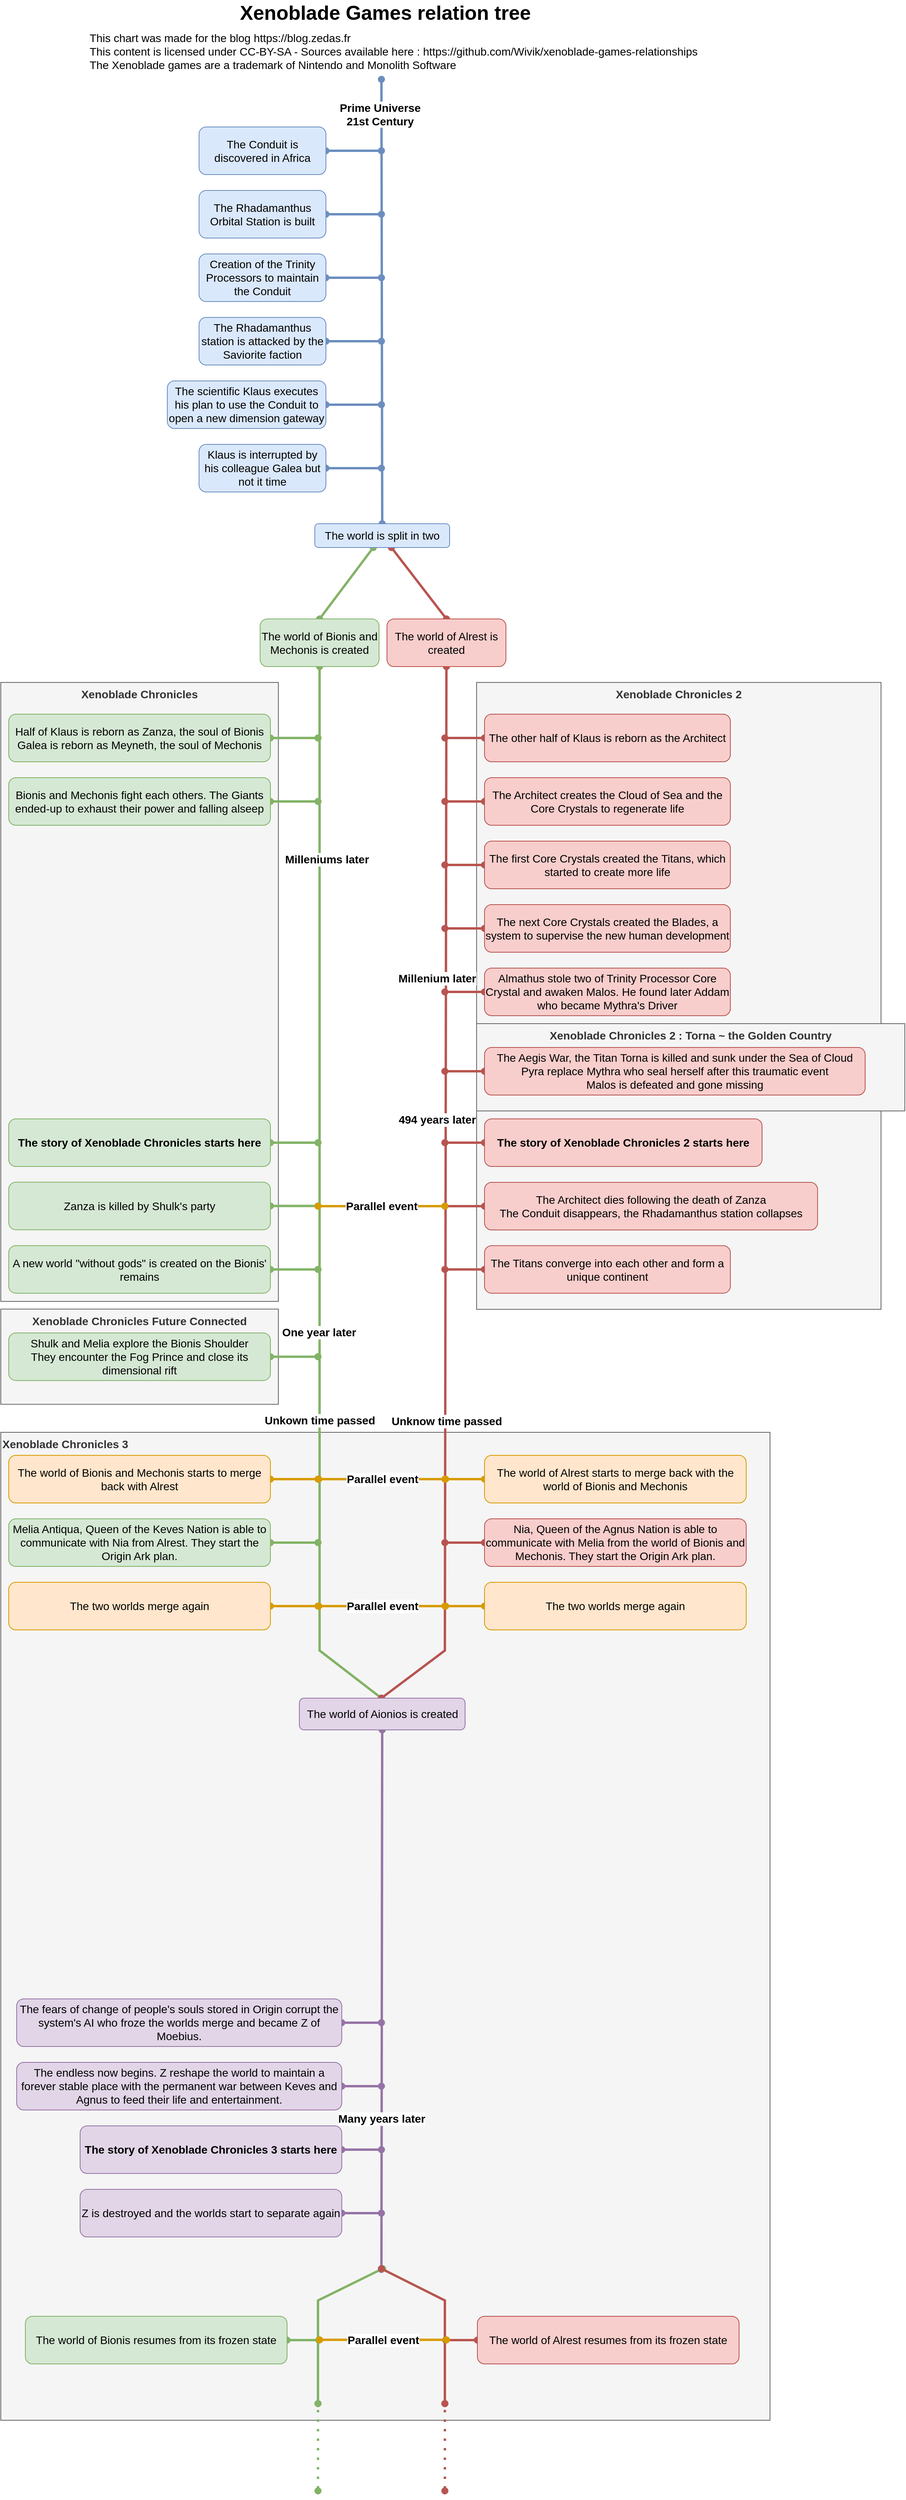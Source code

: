 <mxfile version="21.2.1" type="github">
  <diagram id="g0gpbgOEyBxve5Y06RnL" name="Page-1">
    <mxGraphModel dx="1830" dy="1110" grid="1" gridSize="10" guides="1" tooltips="1" connect="1" arrows="1" fold="1" page="1" pageScale="1" pageWidth="827" pageHeight="1169" math="0" shadow="0">
      <root>
        <mxCell id="0" />
        <mxCell id="1" parent="0" />
        <mxCell id="NbJ8_3fw0q7Cs4NqjaX1-93" value="Xenoblade Chronicles 3" style="rounded=0;whiteSpace=wrap;html=1;fontFamily=Helvetica;fontSize=14;fontStyle=1;verticalAlign=top;fillColor=#f5f5f5;strokeColor=#666666;fontColor=#333333;align=left;" parent="1" vertex="1">
          <mxGeometry x="-160" y="1865" width="970" height="1245" as="geometry" />
        </mxCell>
        <mxCell id="NbJ8_3fw0q7Cs4NqjaX1-61" value="Xenoblade Chronicles 2" style="rounded=0;whiteSpace=wrap;html=1;fontFamily=Helvetica;fontSize=14;fontStyle=1;verticalAlign=top;fillColor=#f5f5f5;strokeColor=#666666;fontColor=#333333;" parent="1" vertex="1">
          <mxGeometry x="440" y="920" width="510" height="790" as="geometry" />
        </mxCell>
        <mxCell id="NbJ8_3fw0q7Cs4NqjaX1-60" value="Xenoblade Chronicles 2 : Torna ~ the Golden Country" style="rounded=0;whiteSpace=wrap;html=1;fontFamily=Helvetica;fontSize=14;fontStyle=1;verticalAlign=top;fillColor=#f5f5f5;strokeColor=#666666;fontColor=#333333;" parent="1" vertex="1">
          <mxGeometry x="440" y="1350" width="540" height="110" as="geometry" />
        </mxCell>
        <mxCell id="NbJ8_3fw0q7Cs4NqjaX1-46" value="Xenoblade Chronicles Future Connected" style="rounded=0;whiteSpace=wrap;html=1;fontFamily=Helvetica;fontSize=14;fontStyle=1;verticalAlign=top;fillColor=#f5f5f5;strokeColor=#666666;fontColor=#333333;" parent="1" vertex="1">
          <mxGeometry x="-160" y="1709.71" width="350" height="120" as="geometry" />
        </mxCell>
        <mxCell id="NbJ8_3fw0q7Cs4NqjaX1-45" value="Xenoblade Chronicles" style="rounded=0;whiteSpace=wrap;html=1;fontFamily=Helvetica;fontSize=14;fontStyle=1;verticalAlign=top;fillColor=#f5f5f5;strokeColor=#666666;fontColor=#333333;" parent="1" vertex="1">
          <mxGeometry x="-160" y="920" width="350" height="780" as="geometry" />
        </mxCell>
        <mxCell id="NbJ8_3fw0q7Cs4NqjaX1-1" value="" style="endArrow=oval;html=1;rounded=0;strokeWidth=3;fillColor=#dae8fc;strokeColor=#6c8ebf;startArrow=oval;startFill=1;endFill=1;exitX=0.5;exitY=0;exitDx=0;exitDy=0;fontSize=14;" parent="1" source="NbJ8_3fw0q7Cs4NqjaX1-23" edge="1">
          <mxGeometry width="50" height="50" relative="1" as="geometry">
            <mxPoint x="320" y="720" as="sourcePoint" />
            <mxPoint x="320" y="160" as="targetPoint" />
          </mxGeometry>
        </mxCell>
        <mxCell id="NbJ8_3fw0q7Cs4NqjaX1-4" value="Prime Universe&lt;br style=&quot;font-size: 14px;&quot;&gt;21st Century" style="edgeLabel;html=1;align=center;verticalAlign=middle;resizable=0;points=[];fontStyle=1;fontSize=14;" parent="NbJ8_3fw0q7Cs4NqjaX1-1" vertex="1" connectable="0">
          <mxGeometry x="0.844" y="2" relative="1" as="geometry">
            <mxPoint as="offset" />
          </mxGeometry>
        </mxCell>
        <mxCell id="NbJ8_3fw0q7Cs4NqjaX1-2" value="Xenoblade Games relation tree" style="text;html=1;strokeColor=none;fillColor=none;align=center;verticalAlign=middle;whiteSpace=wrap;rounded=0;fontSize=25;fontStyle=1" parent="1" vertex="1">
          <mxGeometry x="75" y="60" width="500" height="30" as="geometry" />
        </mxCell>
        <mxCell id="NbJ8_3fw0q7Cs4NqjaX1-10" style="edgeStyle=none;shape=connector;rounded=0;orthogonalLoop=1;jettySize=auto;html=1;labelBackgroundColor=default;fontFamily=Helvetica;fontSize=14;fontColor=default;startArrow=oval;startFill=1;endArrow=oval;endFill=1;strokeColor=#6c8ebf;strokeWidth=3;fillColor=#dae8fc;" parent="1" source="NbJ8_3fw0q7Cs4NqjaX1-9" edge="1">
          <mxGeometry relative="1" as="geometry">
            <mxPoint x="320" y="250" as="targetPoint" />
          </mxGeometry>
        </mxCell>
        <mxCell id="NbJ8_3fw0q7Cs4NqjaX1-9" value="The Conduit is discovered in Africa" style="rounded=1;whiteSpace=wrap;html=1;fontFamily=Helvetica;fontSize=14;fillColor=#dae8fc;strokeColor=#6c8ebf;" parent="1" vertex="1">
          <mxGeometry x="90" y="220" width="160" height="60" as="geometry" />
        </mxCell>
        <mxCell id="NbJ8_3fw0q7Cs4NqjaX1-12" style="edgeStyle=none;shape=connector;rounded=0;orthogonalLoop=1;jettySize=auto;html=1;labelBackgroundColor=default;fontFamily=Helvetica;fontSize=14;fontColor=default;startArrow=oval;startFill=1;endArrow=oval;endFill=1;strokeColor=#6c8ebf;strokeWidth=3;fillColor=#dae8fc;" parent="1" source="NbJ8_3fw0q7Cs4NqjaX1-11" edge="1">
          <mxGeometry relative="1" as="geometry">
            <mxPoint x="320" y="330" as="targetPoint" />
          </mxGeometry>
        </mxCell>
        <mxCell id="NbJ8_3fw0q7Cs4NqjaX1-11" value="The Rhadamanthus Orbital Station is built" style="rounded=1;whiteSpace=wrap;html=1;fontFamily=Helvetica;fontSize=14;fillColor=#dae8fc;strokeColor=#6c8ebf;" parent="1" vertex="1">
          <mxGeometry x="90" y="300" width="160" height="60" as="geometry" />
        </mxCell>
        <mxCell id="NbJ8_3fw0q7Cs4NqjaX1-14" style="edgeStyle=none;shape=connector;rounded=0;orthogonalLoop=1;jettySize=auto;html=1;labelBackgroundColor=default;fontFamily=Helvetica;fontSize=14;fontColor=default;startArrow=oval;startFill=1;endArrow=oval;endFill=1;strokeColor=#6c8ebf;strokeWidth=3;fillColor=#dae8fc;" parent="1" source="NbJ8_3fw0q7Cs4NqjaX1-13" edge="1">
          <mxGeometry relative="1" as="geometry">
            <mxPoint x="320" y="410" as="targetPoint" />
          </mxGeometry>
        </mxCell>
        <mxCell id="NbJ8_3fw0q7Cs4NqjaX1-13" value="Creation of the Trinity Processors to maintain the Conduit" style="rounded=1;whiteSpace=wrap;html=1;fontFamily=Helvetica;fontSize=14;fillColor=#dae8fc;strokeColor=#6c8ebf;" parent="1" vertex="1">
          <mxGeometry x="90" y="380" width="160" height="60" as="geometry" />
        </mxCell>
        <mxCell id="NbJ8_3fw0q7Cs4NqjaX1-16" style="edgeStyle=none;shape=connector;rounded=0;orthogonalLoop=1;jettySize=auto;html=1;labelBackgroundColor=default;fontFamily=Helvetica;fontSize=14;fontColor=default;startArrow=oval;startFill=1;endArrow=oval;endFill=1;strokeColor=#6c8ebf;strokeWidth=3;fillColor=#dae8fc;" parent="1" source="NbJ8_3fw0q7Cs4NqjaX1-15" edge="1">
          <mxGeometry relative="1" as="geometry">
            <mxPoint x="320" y="490" as="targetPoint" />
          </mxGeometry>
        </mxCell>
        <mxCell id="NbJ8_3fw0q7Cs4NqjaX1-15" value="The Rhadamanthus station is attacked by the Saviorite faction" style="rounded=1;whiteSpace=wrap;html=1;fontFamily=Helvetica;fontSize=14;fillColor=#dae8fc;strokeColor=#6c8ebf;" parent="1" vertex="1">
          <mxGeometry x="90" y="460" width="160" height="60" as="geometry" />
        </mxCell>
        <mxCell id="NbJ8_3fw0q7Cs4NqjaX1-18" style="edgeStyle=none;shape=connector;rounded=0;orthogonalLoop=1;jettySize=auto;html=1;labelBackgroundColor=default;fontFamily=Helvetica;fontSize=14;fontColor=default;startArrow=oval;startFill=1;endArrow=oval;endFill=1;strokeColor=#6c8ebf;strokeWidth=3;fillColor=#dae8fc;" parent="1" source="NbJ8_3fw0q7Cs4NqjaX1-17" edge="1">
          <mxGeometry relative="1" as="geometry">
            <mxPoint x="320" y="570" as="targetPoint" />
          </mxGeometry>
        </mxCell>
        <mxCell id="NbJ8_3fw0q7Cs4NqjaX1-17" value="The scientific Klaus executes his plan to use the Conduit to open a new dimension gateway" style="rounded=1;whiteSpace=wrap;html=1;fontFamily=Helvetica;fontSize=14;fillColor=#dae8fc;strokeColor=#6c8ebf;" parent="1" vertex="1">
          <mxGeometry x="50" y="540" width="200" height="60" as="geometry" />
        </mxCell>
        <mxCell id="NbJ8_3fw0q7Cs4NqjaX1-20" style="edgeStyle=none;shape=connector;rounded=0;orthogonalLoop=1;jettySize=auto;html=1;labelBackgroundColor=default;fontFamily=Helvetica;fontSize=14;fontColor=default;startArrow=oval;startFill=1;endArrow=oval;endFill=1;strokeColor=#6c8ebf;strokeWidth=3;fillColor=#dae8fc;" parent="1" source="NbJ8_3fw0q7Cs4NqjaX1-19" edge="1">
          <mxGeometry relative="1" as="geometry">
            <mxPoint x="320" y="650" as="targetPoint" />
          </mxGeometry>
        </mxCell>
        <mxCell id="NbJ8_3fw0q7Cs4NqjaX1-19" value="Klaus is interrupted by his colleague Galea but not it time" style="rounded=1;whiteSpace=wrap;html=1;fontFamily=Helvetica;fontSize=14;fillColor=#dae8fc;strokeColor=#6c8ebf;" parent="1" vertex="1">
          <mxGeometry x="90" y="620" width="160" height="60" as="geometry" />
        </mxCell>
        <mxCell id="NbJ8_3fw0q7Cs4NqjaX1-24" style="edgeStyle=none;shape=connector;rounded=0;orthogonalLoop=1;jettySize=auto;html=1;labelBackgroundColor=default;fontFamily=Helvetica;fontSize=14;fontColor=default;startArrow=oval;startFill=1;endArrow=oval;endFill=1;strokeColor=#82b366;strokeWidth=3;fillColor=#d5e8d4;entryX=0.5;entryY=0;entryDx=0;entryDy=0;" parent="1" source="NbJ8_3fw0q7Cs4NqjaX1-23" target="NbJ8_3fw0q7Cs4NqjaX1-26" edge="1">
          <mxGeometry relative="1" as="geometry">
            <mxPoint x="240" y="840" as="targetPoint" />
          </mxGeometry>
        </mxCell>
        <mxCell id="NbJ8_3fw0q7Cs4NqjaX1-25" style="edgeStyle=none;shape=connector;rounded=0;orthogonalLoop=1;jettySize=auto;html=1;labelBackgroundColor=default;fontFamily=Helvetica;fontSize=14;fontColor=default;startArrow=oval;startFill=1;endArrow=oval;endFill=1;strokeColor=#b85450;strokeWidth=3;fillColor=#f8cecc;entryX=0.5;entryY=0;entryDx=0;entryDy=0;" parent="1" source="NbJ8_3fw0q7Cs4NqjaX1-23" target="NbJ8_3fw0q7Cs4NqjaX1-27" edge="1">
          <mxGeometry relative="1" as="geometry">
            <mxPoint x="400" y="840" as="targetPoint" />
          </mxGeometry>
        </mxCell>
        <mxCell id="NbJ8_3fw0q7Cs4NqjaX1-23" value="The world is split in two" style="rounded=1;whiteSpace=wrap;html=1;fontFamily=Helvetica;fontSize=14;fillColor=#dae8fc;strokeColor=#6c8ebf;" parent="1" vertex="1">
          <mxGeometry x="236" y="720" width="170" height="30" as="geometry" />
        </mxCell>
        <mxCell id="NbJ8_3fw0q7Cs4NqjaX1-29" value="" style="edgeStyle=none;shape=connector;rounded=0;orthogonalLoop=1;jettySize=auto;html=1;labelBackgroundColor=default;fontFamily=Helvetica;fontSize=14;fontColor=default;startArrow=oval;startFill=1;endArrow=oval;endFill=1;strokeColor=#82b366;strokeWidth=3;fillColor=#d5e8d4;" parent="1" source="NbJ8_3fw0q7Cs4NqjaX1-26" edge="1">
          <mxGeometry relative="1" as="geometry">
            <mxPoint x="320" y="2200" as="targetPoint" />
            <Array as="points">
              <mxPoint x="242" y="2140" />
            </Array>
          </mxGeometry>
        </mxCell>
        <mxCell id="NbJ8_3fw0q7Cs4NqjaX1-35" value="Milleniums later" style="edgeLabel;html=1;align=center;verticalAlign=middle;resizable=0;points=[];fontSize=14;fontFamily=Helvetica;fontColor=default;fontStyle=1" parent="NbJ8_3fw0q7Cs4NqjaX1-29" vertex="1" connectable="0">
          <mxGeometry x="0.178" y="-1" relative="1" as="geometry">
            <mxPoint x="10" y="-546" as="offset" />
          </mxGeometry>
        </mxCell>
        <mxCell id="NbJ8_3fw0q7Cs4NqjaX1-69" value="One year later" style="edgeLabel;html=1;align=center;verticalAlign=middle;resizable=0;points=[];fontSize=14;fontFamily=Helvetica;fontColor=default;fontStyle=1" parent="NbJ8_3fw0q7Cs4NqjaX1-29" vertex="1" connectable="0">
          <mxGeometry x="0.529" y="-1" relative="1" as="geometry">
            <mxPoint y="-184" as="offset" />
          </mxGeometry>
        </mxCell>
        <mxCell id="NbJ8_3fw0q7Cs4NqjaX1-80" value="Unkown time passed" style="edgeLabel;html=1;align=center;verticalAlign=middle;resizable=0;points=[];fontSize=14;fontFamily=Helvetica;fontColor=default;fontStyle=1" parent="NbJ8_3fw0q7Cs4NqjaX1-29" vertex="1" connectable="0">
          <mxGeometry x="0.749" y="-2" relative="1" as="geometry">
            <mxPoint x="2" y="-221" as="offset" />
          </mxGeometry>
        </mxCell>
        <mxCell id="NbJ8_3fw0q7Cs4NqjaX1-26" value="The world of Bionis and Mechonis is created" style="rounded=1;whiteSpace=wrap;html=1;fontFamily=Helvetica;fontSize=14;fillColor=#d5e8d4;strokeColor=#82b366;" parent="1" vertex="1">
          <mxGeometry x="167" y="840" width="150" height="60" as="geometry" />
        </mxCell>
        <mxCell id="NbJ8_3fw0q7Cs4NqjaX1-47" style="edgeStyle=none;orthogonalLoop=1;jettySize=auto;html=1;fontFamily=Helvetica;fontSize=14;fontColor=default;startArrow=oval;startFill=1;endArrow=oval;endFill=1;rounded=0;strokeColor=#b85450;strokeWidth=3;fillColor=#f8cecc;" parent="1" source="NbJ8_3fw0q7Cs4NqjaX1-27" edge="1">
          <mxGeometry relative="1" as="geometry">
            <mxPoint x="320" y="2200" as="targetPoint" />
            <Array as="points">
              <mxPoint x="400" y="2140" />
            </Array>
          </mxGeometry>
        </mxCell>
        <mxCell id="NbJ8_3fw0q7Cs4NqjaX1-63" value="Millenium later" style="edgeLabel;html=1;align=center;verticalAlign=middle;resizable=0;points=[];fontSize=14;fontFamily=Helvetica;fontColor=default;fontStyle=1" parent="NbJ8_3fw0q7Cs4NqjaX1-47" vertex="1" connectable="0">
          <mxGeometry x="0.146" y="-3" relative="1" as="geometry">
            <mxPoint x="-8" y="-375" as="offset" />
          </mxGeometry>
        </mxCell>
        <mxCell id="NbJ8_3fw0q7Cs4NqjaX1-68" value="494 years later" style="edgeLabel;html=1;align=center;verticalAlign=middle;resizable=0;points=[];fontSize=14;fontFamily=Helvetica;fontColor=default;fontStyle=1" parent="NbJ8_3fw0q7Cs4NqjaX1-47" vertex="1" connectable="0">
          <mxGeometry x="0.775" y="-3" relative="1" as="geometry">
            <mxPoint x="-7" y="-619" as="offset" />
          </mxGeometry>
        </mxCell>
        <mxCell id="NbJ8_3fw0q7Cs4NqjaX1-81" value="Unknow time passed" style="edgeLabel;html=1;align=center;verticalAlign=middle;resizable=0;points=[];fontSize=14;fontFamily=Helvetica;fontColor=default;fontStyle=1" parent="NbJ8_3fw0q7Cs4NqjaX1-47" vertex="1" connectable="0">
          <mxGeometry x="0.605" y="1" relative="1" as="geometry">
            <mxPoint y="-125" as="offset" />
          </mxGeometry>
        </mxCell>
        <mxCell id="NbJ8_3fw0q7Cs4NqjaX1-27" value="The world of Alrest is created" style="rounded=1;whiteSpace=wrap;html=1;fontFamily=Helvetica;fontSize=14;fillColor=#f8cecc;strokeColor=#b85450;" parent="1" vertex="1">
          <mxGeometry x="327" y="840" width="150" height="60" as="geometry" />
        </mxCell>
        <mxCell id="NbJ8_3fw0q7Cs4NqjaX1-31" style="edgeStyle=none;shape=connector;rounded=0;orthogonalLoop=1;jettySize=auto;html=1;labelBackgroundColor=default;fontFamily=Helvetica;fontSize=14;fontColor=default;startArrow=oval;startFill=1;endArrow=oval;endFill=1;strokeColor=#82b366;strokeWidth=3;fillColor=#d5e8d4;" parent="1" source="NbJ8_3fw0q7Cs4NqjaX1-30" edge="1">
          <mxGeometry relative="1" as="geometry">
            <mxPoint x="240" y="990" as="targetPoint" />
          </mxGeometry>
        </mxCell>
        <mxCell id="NbJ8_3fw0q7Cs4NqjaX1-30" value="Half of Klaus is reborn as Zanza, the soul of Bionis&lt;br style=&quot;font-size: 14px;&quot;&gt;Galea is reborn as Meyneth, the soul of Mechonis" style="rounded=1;whiteSpace=wrap;html=1;fontFamily=Helvetica;fontSize=14;fillColor=#d5e8d4;strokeColor=#82b366;" parent="1" vertex="1">
          <mxGeometry x="-150" y="960" width="330" height="60" as="geometry" />
        </mxCell>
        <mxCell id="NbJ8_3fw0q7Cs4NqjaX1-34" style="edgeStyle=none;orthogonalLoop=1;jettySize=auto;html=1;fontFamily=Helvetica;fontSize=14;fontColor=default;startArrow=oval;startFill=1;endArrow=oval;endFill=1;rounded=0;strokeColor=#82b366;strokeWidth=3;fillColor=#d5e8d4;" parent="1" source="NbJ8_3fw0q7Cs4NqjaX1-33" edge="1">
          <mxGeometry relative="1" as="geometry">
            <mxPoint x="240" y="1070" as="targetPoint" />
          </mxGeometry>
        </mxCell>
        <mxCell id="NbJ8_3fw0q7Cs4NqjaX1-33" value="Bionis and Mechonis fight each others. The Giants ended-up to exhaust their power and falling alseep" style="rounded=1;whiteSpace=wrap;html=1;fontFamily=Helvetica;fontSize=14;fillColor=#d5e8d4;strokeColor=#82b366;" parent="1" vertex="1">
          <mxGeometry x="-150" y="1040" width="330" height="60" as="geometry" />
        </mxCell>
        <mxCell id="NbJ8_3fw0q7Cs4NqjaX1-37" style="edgeStyle=none;orthogonalLoop=1;jettySize=auto;html=1;fontFamily=Helvetica;fontSize=14;fontColor=default;startArrow=oval;startFill=1;endArrow=oval;endFill=1;rounded=0;strokeColor=#82b366;strokeWidth=3;fillColor=#d5e8d4;" parent="1" source="NbJ8_3fw0q7Cs4NqjaX1-36" edge="1">
          <mxGeometry relative="1" as="geometry">
            <mxPoint x="240" y="1500" as="targetPoint" />
          </mxGeometry>
        </mxCell>
        <mxCell id="NbJ8_3fw0q7Cs4NqjaX1-36" value="The story of Xenoblade Chronicles starts here" style="rounded=1;whiteSpace=wrap;html=1;fontFamily=Helvetica;fontSize=14;fillColor=#d5e8d4;strokeColor=#82b366;fontStyle=1" parent="1" vertex="1">
          <mxGeometry x="-150" y="1470" width="330" height="60" as="geometry" />
        </mxCell>
        <mxCell id="NbJ8_3fw0q7Cs4NqjaX1-39" style="edgeStyle=none;orthogonalLoop=1;jettySize=auto;html=1;fontFamily=Helvetica;fontSize=14;fontColor=default;startArrow=oval;startFill=1;endArrow=oval;endFill=1;rounded=0;strokeColor=#82b366;strokeWidth=3;fillColor=#d5e8d4;" parent="1" source="NbJ8_3fw0q7Cs4NqjaX1-38" edge="1">
          <mxGeometry relative="1" as="geometry">
            <mxPoint x="240" y="1579.71" as="targetPoint" />
          </mxGeometry>
        </mxCell>
        <mxCell id="NbJ8_3fw0q7Cs4NqjaX1-38" value="Zanza is killed by Shulk&#39;s party" style="rounded=1;whiteSpace=wrap;html=1;fontFamily=Helvetica;fontSize=14;fillColor=#d5e8d4;strokeColor=#82b366;" parent="1" vertex="1">
          <mxGeometry x="-150" y="1549.71" width="330" height="60" as="geometry" />
        </mxCell>
        <mxCell id="NbJ8_3fw0q7Cs4NqjaX1-41" style="edgeStyle=none;orthogonalLoop=1;jettySize=auto;html=1;fontFamily=Helvetica;fontSize=14;fontColor=default;startArrow=oval;startFill=1;endArrow=oval;endFill=1;rounded=0;strokeColor=#82b366;strokeWidth=3;fillColor=#d5e8d4;" parent="1" source="NbJ8_3fw0q7Cs4NqjaX1-40" edge="1">
          <mxGeometry relative="1" as="geometry">
            <mxPoint x="240" y="1659.71" as="targetPoint" />
          </mxGeometry>
        </mxCell>
        <mxCell id="NbJ8_3fw0q7Cs4NqjaX1-40" value="A new world &quot;without gods&quot; is created on the Bionis&#39; remains" style="rounded=1;whiteSpace=wrap;html=1;fontFamily=Helvetica;fontSize=14;fillColor=#d5e8d4;strokeColor=#82b366;" parent="1" vertex="1">
          <mxGeometry x="-150" y="1629.71" width="330" height="60" as="geometry" />
        </mxCell>
        <mxCell id="NbJ8_3fw0q7Cs4NqjaX1-43" style="edgeStyle=none;orthogonalLoop=1;jettySize=auto;html=1;fontFamily=Helvetica;fontSize=14;fontColor=default;startArrow=oval;startFill=1;endArrow=oval;endFill=1;rounded=0;strokeColor=#82b366;strokeWidth=3;fillColor=#d5e8d4;" parent="1" source="NbJ8_3fw0q7Cs4NqjaX1-42" edge="1">
          <mxGeometry relative="1" as="geometry">
            <mxPoint x="240" y="1769.71" as="targetPoint" />
          </mxGeometry>
        </mxCell>
        <mxCell id="NbJ8_3fw0q7Cs4NqjaX1-42" value="Shulk and Melia explore the Bionis Shoulder&lt;br style=&quot;font-size: 14px;&quot;&gt;They encounter the Fog Prince and close its dimensional rift" style="rounded=1;whiteSpace=wrap;html=1;fontFamily=Helvetica;fontSize=14;fillColor=#d5e8d4;strokeColor=#82b366;" parent="1" vertex="1">
          <mxGeometry x="-150" y="1739.71" width="330" height="60" as="geometry" />
        </mxCell>
        <mxCell id="NbJ8_3fw0q7Cs4NqjaX1-49" style="edgeStyle=none;orthogonalLoop=1;jettySize=auto;html=1;fontFamily=Helvetica;fontSize=14;fontColor=default;startArrow=oval;startFill=1;endArrow=oval;endFill=1;rounded=0;strokeColor=#b85450;strokeWidth=3;fillColor=#f8cecc;" parent="1" source="NbJ8_3fw0q7Cs4NqjaX1-48" edge="1">
          <mxGeometry relative="1" as="geometry">
            <mxPoint x="400" y="990" as="targetPoint" />
          </mxGeometry>
        </mxCell>
        <mxCell id="NbJ8_3fw0q7Cs4NqjaX1-48" value="The other half of Klaus is reborn as the Architect" style="rounded=1;whiteSpace=wrap;html=1;fontFamily=Helvetica;fontSize=14;fillColor=#f8cecc;strokeColor=#b85450;" parent="1" vertex="1">
          <mxGeometry x="450" y="960" width="310" height="60" as="geometry" />
        </mxCell>
        <mxCell id="NbJ8_3fw0q7Cs4NqjaX1-55" style="edgeStyle=none;orthogonalLoop=1;jettySize=auto;html=1;fontFamily=Helvetica;fontSize=14;fontColor=default;startArrow=oval;startFill=1;endArrow=oval;endFill=1;rounded=0;strokeColor=#b85450;strokeWidth=3;fillColor=#f8cecc;" parent="1" source="NbJ8_3fw0q7Cs4NqjaX1-50" edge="1">
          <mxGeometry relative="1" as="geometry">
            <mxPoint x="400" y="1070" as="targetPoint" />
          </mxGeometry>
        </mxCell>
        <mxCell id="NbJ8_3fw0q7Cs4NqjaX1-50" value="The Architect creates the Cloud of Sea and the Core Crystals to regenerate life" style="rounded=1;whiteSpace=wrap;html=1;fontFamily=Helvetica;fontSize=14;fillColor=#f8cecc;strokeColor=#b85450;" parent="1" vertex="1">
          <mxGeometry x="450" y="1040" width="310" height="60" as="geometry" />
        </mxCell>
        <mxCell id="NbJ8_3fw0q7Cs4NqjaX1-56" style="edgeStyle=none;orthogonalLoop=1;jettySize=auto;html=1;fontFamily=Helvetica;fontSize=14;fontColor=default;startArrow=oval;startFill=1;endArrow=oval;endFill=1;rounded=0;strokeColor=#b85450;strokeWidth=3;fillColor=#f8cecc;" parent="1" source="NbJ8_3fw0q7Cs4NqjaX1-51" edge="1">
          <mxGeometry relative="1" as="geometry">
            <mxPoint x="400" y="1150" as="targetPoint" />
          </mxGeometry>
        </mxCell>
        <mxCell id="NbJ8_3fw0q7Cs4NqjaX1-51" value="The first Core Crystals created the Titans, which started to create more life" style="rounded=1;whiteSpace=wrap;html=1;fontFamily=Helvetica;fontSize=14;fillColor=#f8cecc;strokeColor=#b85450;" parent="1" vertex="1">
          <mxGeometry x="450" y="1120" width="310" height="60" as="geometry" />
        </mxCell>
        <mxCell id="NbJ8_3fw0q7Cs4NqjaX1-57" style="edgeStyle=none;orthogonalLoop=1;jettySize=auto;html=1;fontFamily=Helvetica;fontSize=14;fontColor=default;startArrow=oval;startFill=1;endArrow=oval;endFill=1;rounded=0;strokeColor=#b85450;strokeWidth=3;fillColor=#f8cecc;" parent="1" source="NbJ8_3fw0q7Cs4NqjaX1-52" edge="1">
          <mxGeometry relative="1" as="geometry">
            <mxPoint x="400" y="1230" as="targetPoint" />
          </mxGeometry>
        </mxCell>
        <mxCell id="NbJ8_3fw0q7Cs4NqjaX1-52" value="The next Core Crystals created the Blades, a system to supervise the new human development" style="rounded=1;whiteSpace=wrap;html=1;fontFamily=Helvetica;fontSize=14;fillColor=#f8cecc;strokeColor=#b85450;" parent="1" vertex="1">
          <mxGeometry x="450" y="1200" width="310" height="60" as="geometry" />
        </mxCell>
        <mxCell id="NbJ8_3fw0q7Cs4NqjaX1-58" style="edgeStyle=none;orthogonalLoop=1;jettySize=auto;html=1;fontFamily=Helvetica;fontSize=14;fontColor=default;startArrow=oval;startFill=1;endArrow=oval;endFill=1;rounded=0;strokeColor=#b85450;strokeWidth=3;fillColor=#f8cecc;" parent="1" source="NbJ8_3fw0q7Cs4NqjaX1-53" edge="1">
          <mxGeometry relative="1" as="geometry">
            <mxPoint x="400" y="1310" as="targetPoint" />
          </mxGeometry>
        </mxCell>
        <mxCell id="NbJ8_3fw0q7Cs4NqjaX1-53" value="Almathus stole two of Trinity Processor Core Crystal and awaken Malos. He found later Addam who became Mythra&#39;s Driver" style="rounded=1;whiteSpace=wrap;html=1;fontFamily=Helvetica;fontSize=14;fillColor=#f8cecc;strokeColor=#b85450;" parent="1" vertex="1">
          <mxGeometry x="450" y="1280" width="310" height="60" as="geometry" />
        </mxCell>
        <mxCell id="NbJ8_3fw0q7Cs4NqjaX1-59" style="edgeStyle=none;orthogonalLoop=1;jettySize=auto;html=1;fontFamily=Helvetica;fontSize=14;fontColor=default;startArrow=oval;startFill=1;endArrow=oval;endFill=1;rounded=0;strokeColor=#b85450;strokeWidth=3;fillColor=#f8cecc;" parent="1" source="NbJ8_3fw0q7Cs4NqjaX1-54" edge="1">
          <mxGeometry relative="1" as="geometry">
            <mxPoint x="400" y="1410" as="targetPoint" />
          </mxGeometry>
        </mxCell>
        <mxCell id="NbJ8_3fw0q7Cs4NqjaX1-54" value="The Aegis War, the Titan Torna is killed and sunk under the Sea of Cloud&lt;br style=&quot;font-size: 14px;&quot;&gt;Pyra replace Mythra who seal herself after this traumatic event&lt;br style=&quot;font-size: 14px;&quot;&gt;Malos is defeated and gone missing" style="rounded=1;whiteSpace=wrap;html=1;fontFamily=Helvetica;fontSize=14;fillColor=#f8cecc;strokeColor=#b85450;" parent="1" vertex="1">
          <mxGeometry x="450" y="1380" width="480" height="60" as="geometry" />
        </mxCell>
        <mxCell id="NbJ8_3fw0q7Cs4NqjaX1-66" style="edgeStyle=none;orthogonalLoop=1;jettySize=auto;html=1;fontFamily=Helvetica;fontSize=11;fontColor=default;startArrow=oval;startFill=1;endArrow=oval;endFill=1;rounded=0;strokeColor=#b85450;strokeWidth=3;fillColor=#f8cecc;" parent="1" source="NbJ8_3fw0q7Cs4NqjaX1-64" edge="1">
          <mxGeometry relative="1" as="geometry">
            <mxPoint x="400" y="1500" as="targetPoint" />
          </mxGeometry>
        </mxCell>
        <mxCell id="NbJ8_3fw0q7Cs4NqjaX1-64" value="The story of Xenoblade Chronicles 2 starts here" style="rounded=1;whiteSpace=wrap;html=1;fontFamily=Helvetica;fontSize=14;fillColor=#f8cecc;strokeColor=#b85450;fontStyle=1" parent="1" vertex="1">
          <mxGeometry x="450" y="1470" width="350" height="60" as="geometry" />
        </mxCell>
        <mxCell id="NbJ8_3fw0q7Cs4NqjaX1-71" style="edgeStyle=none;orthogonalLoop=1;jettySize=auto;html=1;fontFamily=Helvetica;fontSize=11;fontColor=default;startArrow=oval;startFill=1;endArrow=oval;endFill=1;rounded=0;strokeColor=#b85450;strokeWidth=3;fillColor=#f8cecc;" parent="1" source="NbJ8_3fw0q7Cs4NqjaX1-70" edge="1">
          <mxGeometry relative="1" as="geometry">
            <mxPoint x="400" y="1580" as="targetPoint" />
          </mxGeometry>
        </mxCell>
        <mxCell id="NbJ8_3fw0q7Cs4NqjaX1-70" value="The Architect dies following the death of Zanza&lt;br&gt;The Conduit disappears, the Rhadamanthus station collapses" style="rounded=1;whiteSpace=wrap;html=1;fontFamily=Helvetica;fontSize=14;fillColor=#f8cecc;strokeColor=#b85450;fontStyle=0" parent="1" vertex="1">
          <mxGeometry x="450" y="1550" width="420" height="60" as="geometry" />
        </mxCell>
        <mxCell id="NbJ8_3fw0q7Cs4NqjaX1-72" value="Parallel event" style="endArrow=oval;html=1;fontFamily=Helvetica;fontSize=14;fontColor=default;rounded=0;strokeColor=#d79b00;startArrow=oval;startFill=1;endFill=1;strokeWidth=3;fillColor=#ffe6cc;fontStyle=1" parent="1" edge="1">
          <mxGeometry width="50" height="50" relative="1" as="geometry">
            <mxPoint x="240" y="1580" as="sourcePoint" />
            <mxPoint x="400" y="1580" as="targetPoint" />
          </mxGeometry>
        </mxCell>
        <mxCell id="NbJ8_3fw0q7Cs4NqjaX1-74" style="edgeStyle=none;orthogonalLoop=1;jettySize=auto;html=1;fontFamily=Helvetica;fontSize=11;fontColor=default;startArrow=oval;startFill=1;endArrow=oval;endFill=1;rounded=0;strokeColor=#b85450;strokeWidth=3;fillColor=#f8cecc;" parent="1" source="NbJ8_3fw0q7Cs4NqjaX1-73" edge="1">
          <mxGeometry relative="1" as="geometry">
            <mxPoint x="400" y="1659.71" as="targetPoint" />
          </mxGeometry>
        </mxCell>
        <mxCell id="NbJ8_3fw0q7Cs4NqjaX1-73" value="The Titans converge into each other and form a unique continent" style="rounded=1;whiteSpace=wrap;html=1;fontFamily=Helvetica;fontSize=14;fillColor=#f8cecc;strokeColor=#b85450;fontStyle=0" parent="1" vertex="1">
          <mxGeometry x="450" y="1629.71" width="310" height="60" as="geometry" />
        </mxCell>
        <mxCell id="NbJ8_3fw0q7Cs4NqjaX1-75" value="Parallel event" style="endArrow=oval;html=1;fontFamily=Helvetica;fontSize=14;fontColor=default;rounded=0;strokeColor=#d79b00;startArrow=oval;startFill=1;endFill=1;strokeWidth=3;fillColor=#ffe6cc;fontStyle=1" parent="1" edge="1">
          <mxGeometry width="50" height="50" relative="1" as="geometry">
            <mxPoint x="241" y="1924" as="sourcePoint" />
            <mxPoint x="401" y="1924" as="targetPoint" />
          </mxGeometry>
        </mxCell>
        <mxCell id="NbJ8_3fw0q7Cs4NqjaX1-78" style="edgeStyle=none;orthogonalLoop=1;jettySize=auto;html=1;fontFamily=Helvetica;fontSize=11;fontColor=default;startArrow=oval;startFill=1;endArrow=oval;endFill=1;fillColor=#ffe6cc;strokeColor=#d79b00;rounded=0;strokeWidth=3;" parent="1" source="NbJ8_3fw0q7Cs4NqjaX1-76" edge="1">
          <mxGeometry relative="1" as="geometry">
            <mxPoint x="240" y="1924" as="targetPoint" />
          </mxGeometry>
        </mxCell>
        <mxCell id="NbJ8_3fw0q7Cs4NqjaX1-76" value="The world of Bionis and Mechonis starts to merge back with Alrest" style="rounded=1;whiteSpace=wrap;html=1;fontFamily=Helvetica;fontSize=14;fillColor=#ffe6cc;strokeColor=#d79b00;" parent="1" vertex="1">
          <mxGeometry x="-150" y="1894" width="330" height="60" as="geometry" />
        </mxCell>
        <mxCell id="NbJ8_3fw0q7Cs4NqjaX1-79" style="edgeStyle=none;orthogonalLoop=1;jettySize=auto;html=1;fontFamily=Helvetica;fontSize=11;fontColor=default;startArrow=oval;startFill=1;endArrow=oval;endFill=1;fillColor=#ffe6cc;strokeColor=#d79b00;rounded=0;strokeWidth=3;" parent="1" source="NbJ8_3fw0q7Cs4NqjaX1-77" edge="1">
          <mxGeometry relative="1" as="geometry">
            <mxPoint x="400" y="1924" as="targetPoint" />
          </mxGeometry>
        </mxCell>
        <mxCell id="NbJ8_3fw0q7Cs4NqjaX1-77" value="The world of Alrest starts to merge back with the world of Bionis and Mechonis" style="rounded=1;whiteSpace=wrap;html=1;fontFamily=Helvetica;fontSize=14;fillColor=#ffe6cc;strokeColor=#d79b00;" parent="1" vertex="1">
          <mxGeometry x="450" y="1894" width="330" height="60" as="geometry" />
        </mxCell>
        <mxCell id="NbJ8_3fw0q7Cs4NqjaX1-91" style="edgeStyle=none;orthogonalLoop=1;jettySize=auto;html=1;fontFamily=Helvetica;fontSize=11;fontColor=default;startArrow=oval;startFill=1;endArrow=oval;endFill=1;rounded=0;strokeColor=#82b366;fillColor=#d5e8d4;strokeWidth=3;" parent="1" source="NbJ8_3fw0q7Cs4NqjaX1-82" edge="1">
          <mxGeometry relative="1" as="geometry">
            <mxPoint x="240" y="2004" as="targetPoint" />
          </mxGeometry>
        </mxCell>
        <mxCell id="NbJ8_3fw0q7Cs4NqjaX1-82" value="Melia Antiqua, Queen of the Keves Nation is able to communicate with Nia from Alrest. They start the Origin Ark plan." style="rounded=1;whiteSpace=wrap;html=1;fontFamily=Helvetica;fontSize=14;fillColor=#d5e8d4;strokeColor=#82b366;" parent="1" vertex="1">
          <mxGeometry x="-150" y="1974" width="330" height="60" as="geometry" />
        </mxCell>
        <mxCell id="NbJ8_3fw0q7Cs4NqjaX1-92" style="edgeStyle=none;orthogonalLoop=1;jettySize=auto;html=1;fontFamily=Helvetica;fontSize=11;fontColor=default;startArrow=oval;startFill=1;endArrow=oval;endFill=1;rounded=0;strokeColor=#b85450;fillColor=#f8cecc;strokeWidth=3;" parent="1" source="NbJ8_3fw0q7Cs4NqjaX1-83" edge="1">
          <mxGeometry relative="1" as="geometry">
            <mxPoint x="400" y="2004" as="targetPoint" />
          </mxGeometry>
        </mxCell>
        <mxCell id="NbJ8_3fw0q7Cs4NqjaX1-83" value="Nia, Queen of the Agnus Nation is able to communicate with Melia from the world of Bionis and Mechonis. They start the Origin Ark plan." style="rounded=1;whiteSpace=wrap;html=1;fontFamily=Helvetica;fontSize=14;fillColor=#f8cecc;strokeColor=#b85450;" parent="1" vertex="1">
          <mxGeometry x="450" y="1974" width="330" height="60" as="geometry" />
        </mxCell>
        <mxCell id="NbJ8_3fw0q7Cs4NqjaX1-84" value="Parallel event" style="endArrow=oval;html=1;fontFamily=Helvetica;fontSize=14;fontColor=default;rounded=0;strokeColor=#d79b00;startArrow=oval;startFill=1;endFill=1;strokeWidth=3;fillColor=#ffe6cc;fontStyle=1" parent="1" edge="1">
          <mxGeometry width="50" height="50" relative="1" as="geometry">
            <mxPoint x="241" y="2084" as="sourcePoint" />
            <mxPoint x="401" y="2084" as="targetPoint" />
          </mxGeometry>
        </mxCell>
        <mxCell id="NbJ8_3fw0q7Cs4NqjaX1-85" style="edgeStyle=none;orthogonalLoop=1;jettySize=auto;html=1;fontFamily=Helvetica;fontSize=11;fontColor=default;startArrow=oval;startFill=1;endArrow=oval;endFill=1;fillColor=#ffe6cc;strokeColor=#d79b00;rounded=0;strokeWidth=3;" parent="1" source="NbJ8_3fw0q7Cs4NqjaX1-86" edge="1">
          <mxGeometry relative="1" as="geometry">
            <mxPoint x="240" y="2084" as="targetPoint" />
          </mxGeometry>
        </mxCell>
        <mxCell id="NbJ8_3fw0q7Cs4NqjaX1-86" value="The two worlds merge again" style="rounded=1;whiteSpace=wrap;html=1;fontFamily=Helvetica;fontSize=14;fillColor=#ffe6cc;strokeColor=#d79b00;" parent="1" vertex="1">
          <mxGeometry x="-150" y="2054" width="330" height="60" as="geometry" />
        </mxCell>
        <mxCell id="NbJ8_3fw0q7Cs4NqjaX1-87" style="edgeStyle=none;orthogonalLoop=1;jettySize=auto;html=1;fontFamily=Helvetica;fontSize=11;fontColor=default;startArrow=oval;startFill=1;endArrow=oval;endFill=1;fillColor=#ffe6cc;strokeColor=#d79b00;rounded=0;strokeWidth=3;" parent="1" source="NbJ8_3fw0q7Cs4NqjaX1-88" edge="1">
          <mxGeometry relative="1" as="geometry">
            <mxPoint x="400" y="2084" as="targetPoint" />
          </mxGeometry>
        </mxCell>
        <mxCell id="NbJ8_3fw0q7Cs4NqjaX1-88" value="The two worlds merge again" style="rounded=1;whiteSpace=wrap;html=1;fontFamily=Helvetica;fontSize=14;fillColor=#ffe6cc;strokeColor=#d79b00;" parent="1" vertex="1">
          <mxGeometry x="450" y="2054" width="330" height="60" as="geometry" />
        </mxCell>
        <mxCell id="NbJ8_3fw0q7Cs4NqjaX1-94" value="Many years later" style="edgeStyle=none;orthogonalLoop=1;jettySize=auto;html=1;fontFamily=Helvetica;fontSize=14;fontColor=default;startArrow=oval;startFill=1;endArrow=oval;endFill=1;rounded=0;strokeColor=#9673a6;fillColor=#e1d5e7;strokeWidth=3;fontStyle=1" parent="1" source="NbJ8_3fw0q7Cs4NqjaX1-89" edge="1">
          <mxGeometry x="0.441" relative="1" as="geometry">
            <mxPoint x="320" y="2920" as="targetPoint" />
            <mxPoint as="offset" />
          </mxGeometry>
        </mxCell>
        <mxCell id="NbJ8_3fw0q7Cs4NqjaX1-89" value="The world of Aionios is created" style="rounded=1;whiteSpace=wrap;html=1;fontFamily=Helvetica;fontSize=14;fillColor=#e1d5e7;strokeColor=#9673a6;" parent="1" vertex="1">
          <mxGeometry x="216.5" y="2200" width="209" height="40" as="geometry" />
        </mxCell>
        <mxCell id="NbJ8_3fw0q7Cs4NqjaX1-108" style="edgeStyle=none;orthogonalLoop=1;jettySize=auto;html=1;fontFamily=Helvetica;fontSize=11;fontColor=default;startArrow=oval;startFill=1;endArrow=oval;endFill=1;rounded=0;strokeColor=#9673a6;fillColor=#e1d5e7;strokeWidth=3;" parent="1" source="NbJ8_3fw0q7Cs4NqjaX1-97" edge="1">
          <mxGeometry relative="1" as="geometry">
            <mxPoint x="320" y="2609" as="targetPoint" />
          </mxGeometry>
        </mxCell>
        <mxCell id="NbJ8_3fw0q7Cs4NqjaX1-97" value="The fears of change of people&#39;s souls stored in Origin corrupt the system&#39;s AI who froze the worlds merge and became Z of Moebius." style="rounded=1;whiteSpace=wrap;html=1;fontFamily=Helvetica;fontSize=14;fillColor=#e1d5e7;strokeColor=#9673a6;" parent="1" vertex="1">
          <mxGeometry x="-140" y="2579" width="410" height="60" as="geometry" />
        </mxCell>
        <mxCell id="NbJ8_3fw0q7Cs4NqjaX1-109" style="edgeStyle=none;orthogonalLoop=1;jettySize=auto;html=1;fontFamily=Helvetica;fontSize=11;fontColor=default;startArrow=oval;startFill=1;endArrow=oval;endFill=1;rounded=0;strokeColor=#9673a6;fillColor=#e1d5e7;strokeWidth=3;" parent="1" source="NbJ8_3fw0q7Cs4NqjaX1-98" edge="1">
          <mxGeometry relative="1" as="geometry">
            <mxPoint x="320" y="2689" as="targetPoint" />
          </mxGeometry>
        </mxCell>
        <mxCell id="NbJ8_3fw0q7Cs4NqjaX1-98" value="The endless now begins. Z reshape the world to maintain a forever stable place with the permanent war between Keves and Agnus to feed their life and entertainment." style="rounded=1;whiteSpace=wrap;html=1;fontFamily=Helvetica;fontSize=14;fillColor=#e1d5e7;strokeColor=#9673a6;" parent="1" vertex="1">
          <mxGeometry x="-140" y="2659" width="410" height="60" as="geometry" />
        </mxCell>
        <mxCell id="NbJ8_3fw0q7Cs4NqjaX1-110" style="edgeStyle=none;orthogonalLoop=1;jettySize=auto;html=1;fontFamily=Helvetica;fontSize=11;fontColor=default;startArrow=oval;startFill=1;endArrow=oval;endFill=1;rounded=0;strokeColor=#9673a6;fillColor=#e1d5e7;strokeWidth=3;" parent="1" source="NbJ8_3fw0q7Cs4NqjaX1-99" edge="1">
          <mxGeometry relative="1" as="geometry">
            <mxPoint x="320" y="2769" as="targetPoint" />
          </mxGeometry>
        </mxCell>
        <mxCell id="NbJ8_3fw0q7Cs4NqjaX1-99" value="The story of Xenoblade Chronicles 3 starts here" style="rounded=1;whiteSpace=wrap;html=1;fontFamily=Helvetica;fontSize=14;fillColor=#e1d5e7;strokeColor=#9673a6;fontStyle=1" parent="1" vertex="1">
          <mxGeometry x="-60" y="2739" width="330" height="60" as="geometry" />
        </mxCell>
        <mxCell id="NbJ8_3fw0q7Cs4NqjaX1-111" style="edgeStyle=none;orthogonalLoop=1;jettySize=auto;html=1;fontFamily=Helvetica;fontSize=11;fontColor=default;startArrow=oval;startFill=1;endArrow=oval;endFill=1;rounded=0;strokeColor=#9673a6;fillColor=#e1d5e7;strokeWidth=3;" parent="1" source="NbJ8_3fw0q7Cs4NqjaX1-100" edge="1">
          <mxGeometry relative="1" as="geometry">
            <mxPoint x="320" y="2849" as="targetPoint" />
          </mxGeometry>
        </mxCell>
        <mxCell id="NbJ8_3fw0q7Cs4NqjaX1-100" value="Z is destroyed and the worlds start to separate again" style="rounded=1;whiteSpace=wrap;html=1;fontFamily=Helvetica;fontSize=14;fillColor=#e1d5e7;strokeColor=#9673a6;" parent="1" vertex="1">
          <mxGeometry x="-60" y="2819" width="330" height="60" as="geometry" />
        </mxCell>
        <mxCell id="NbJ8_3fw0q7Cs4NqjaX1-102" style="edgeStyle=none;orthogonalLoop=1;jettySize=auto;html=1;fontFamily=Helvetica;fontSize=11;fontColor=default;startArrow=oval;startFill=1;endArrow=oval;endFill=1;rounded=0;strokeColor=#82b366;fillColor=#d5e8d4;strokeWidth=3;" parent="1" edge="1">
          <mxGeometry relative="1" as="geometry">
            <mxPoint x="240" y="3089" as="targetPoint" />
            <mxPoint x="321.449" y="2919" as="sourcePoint" />
            <Array as="points">
              <mxPoint x="240" y="2959" />
            </Array>
          </mxGeometry>
        </mxCell>
        <mxCell id="NbJ8_3fw0q7Cs4NqjaX1-103" style="edgeStyle=none;orthogonalLoop=1;jettySize=auto;html=1;fontFamily=Helvetica;fontSize=11;fontColor=default;startArrow=oval;startFill=1;endArrow=oval;endFill=1;rounded=0;strokeColor=#b85450;fillColor=#f8cecc;strokeWidth=3;" parent="1" edge="1">
          <mxGeometry relative="1" as="geometry">
            <mxPoint x="320" y="2919" as="targetPoint" />
            <mxPoint x="400" y="3089" as="sourcePoint" />
            <Array as="points">
              <mxPoint x="400" y="2959" />
            </Array>
          </mxGeometry>
        </mxCell>
        <mxCell id="NbJ8_3fw0q7Cs4NqjaX1-112" style="edgeStyle=none;orthogonalLoop=1;jettySize=auto;html=1;fontFamily=Helvetica;fontSize=11;fontColor=default;startArrow=oval;startFill=1;endArrow=oval;endFill=1;rounded=0;strokeColor=#82b366;fillColor=#d5e8d4;strokeWidth=3;" parent="1" source="NbJ8_3fw0q7Cs4NqjaX1-104" edge="1">
          <mxGeometry relative="1" as="geometry">
            <mxPoint x="241" y="3009.0" as="targetPoint" />
          </mxGeometry>
        </mxCell>
        <mxCell id="NbJ8_3fw0q7Cs4NqjaX1-104" value="The world of Bionis resumes from its frozen state" style="rounded=1;whiteSpace=wrap;html=1;fontFamily=Helvetica;fontSize=14;fillColor=#d5e8d4;strokeColor=#82b366;" parent="1" vertex="1">
          <mxGeometry x="-129" y="2979" width="330" height="60" as="geometry" />
        </mxCell>
        <mxCell id="NbJ8_3fw0q7Cs4NqjaX1-113" style="edgeStyle=none;orthogonalLoop=1;jettySize=auto;html=1;fontFamily=Helvetica;fontSize=11;fontColor=default;startArrow=oval;startFill=1;endArrow=oval;endFill=1;rounded=0;strokeColor=#b85450;fillColor=#f8cecc;strokeWidth=3;" parent="1" source="NbJ8_3fw0q7Cs4NqjaX1-105" edge="1">
          <mxGeometry relative="1" as="geometry">
            <mxPoint x="401" y="3009.0" as="targetPoint" />
          </mxGeometry>
        </mxCell>
        <mxCell id="NbJ8_3fw0q7Cs4NqjaX1-105" value="The world of Alrest resumes from its frozen state" style="rounded=1;whiteSpace=wrap;html=1;fontFamily=Helvetica;fontSize=14;fillColor=#f8cecc;strokeColor=#b85450;" parent="1" vertex="1">
          <mxGeometry x="441" y="2979" width="330" height="60" as="geometry" />
        </mxCell>
        <mxCell id="NbJ8_3fw0q7Cs4NqjaX1-106" value="" style="endArrow=oval;dashed=1;html=1;dashPattern=1 3;strokeWidth=3;fontFamily=Helvetica;fontSize=11;fontColor=default;rounded=0;strokeColor=#82b366;startArrow=oval;startFill=1;endFill=1;fillColor=#d5e8d4;" parent="1" edge="1">
          <mxGeometry width="50" height="50" relative="1" as="geometry">
            <mxPoint x="240" y="3199" as="sourcePoint" />
            <mxPoint x="240" y="3089" as="targetPoint" />
          </mxGeometry>
        </mxCell>
        <mxCell id="NbJ8_3fw0q7Cs4NqjaX1-107" value="" style="endArrow=oval;dashed=1;html=1;dashPattern=1 3;strokeWidth=3;fontFamily=Helvetica;fontSize=11;fontColor=default;rounded=0;strokeColor=#b85450;startArrow=oval;startFill=1;endFill=1;fillColor=#f8cecc;" parent="1" edge="1">
          <mxGeometry width="50" height="50" relative="1" as="geometry">
            <mxPoint x="400" y="3199" as="sourcePoint" />
            <mxPoint x="400" y="3089" as="targetPoint" />
          </mxGeometry>
        </mxCell>
        <mxCell id="NbJ8_3fw0q7Cs4NqjaX1-114" value="Parallel event" style="endArrow=oval;html=1;fontFamily=Helvetica;fontSize=14;fontColor=default;rounded=0;strokeColor=#d79b00;startArrow=oval;startFill=1;endFill=1;strokeWidth=3;fillColor=#ffe6cc;fontStyle=1" parent="1" edge="1">
          <mxGeometry width="50" height="50" relative="1" as="geometry">
            <mxPoint x="242" y="3008.64" as="sourcePoint" />
            <mxPoint x="402" y="3008.64" as="targetPoint" />
          </mxGeometry>
        </mxCell>
        <mxCell id="NbJ8_3fw0q7Cs4NqjaX1-117" value="This chart was made for the blog https://blog.zedas.fr&lt;br&gt;This content is licensed under CC-BY-SA - Sources available here :&amp;nbsp;https://github.com/Wivik/xenoblade-games-relationships&lt;br&gt;The Xenoblade games are a trademark of Nintendo and Monolith Software" style="text;html=1;strokeColor=none;fillColor=none;align=left;verticalAlign=middle;whiteSpace=wrap;rounded=0;fontFamily=Helvetica;fontSize=14;fontColor=default;" parent="1" vertex="1">
          <mxGeometry x="-50" y="90" width="870" height="70" as="geometry" />
        </mxCell>
      </root>
    </mxGraphModel>
  </diagram>
</mxfile>
